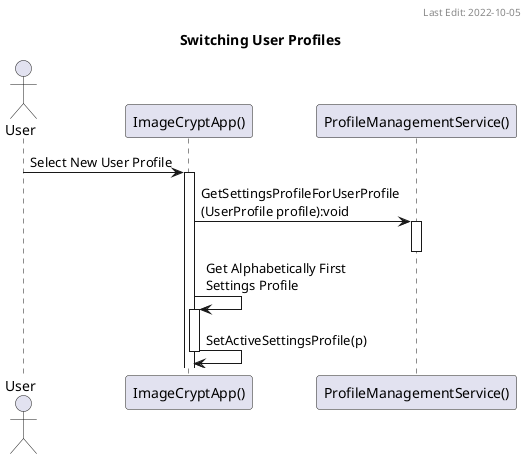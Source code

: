 'Author: Andrew Bounds
'Last Edit: 2022-05-10
@startuml Switching User Profiles
title Switching User Profiles
header Last Edit: 2022-10-05

Actor       User                            as  user
participant "ImageCryptApp()"               as  gui
participant "ProfileManagementService()"    as  pms

user -> gui ++ : Select New User Profile

gui -> pms ++ : GetSettingsProfileForUserProfile\n(UserProfile profile):void
pms --

gui -> gui ++ : Get Alphabetically First\nSettings Profile
gui -> gui -- : SetActiveSettingsProfile(p)

@enduml